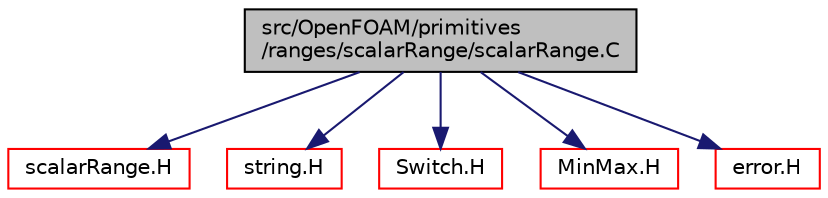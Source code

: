 digraph "src/OpenFOAM/primitives/ranges/scalarRange/scalarRange.C"
{
  bgcolor="transparent";
  edge [fontname="Helvetica",fontsize="10",labelfontname="Helvetica",labelfontsize="10"];
  node [fontname="Helvetica",fontsize="10",shape=record];
  Node1 [label="src/OpenFOAM/primitives\l/ranges/scalarRange/scalarRange.C",height=0.2,width=0.4,color="black", fillcolor="grey75", style="filled" fontcolor="black"];
  Node1 -> Node2 [color="midnightblue",fontsize="10",style="solid",fontname="Helvetica"];
  Node2 [label="scalarRange.H",height=0.2,width=0.4,color="red",URL="$scalarRange_8H.html"];
  Node1 -> Node3 [color="midnightblue",fontsize="10",style="solid",fontname="Helvetica"];
  Node3 [label="string.H",height=0.2,width=0.4,color="red",URL="$string_8H.html"];
  Node1 -> Node4 [color="midnightblue",fontsize="10",style="solid",fontname="Helvetica"];
  Node4 [label="Switch.H",height=0.2,width=0.4,color="red",URL="$Switch_8H.html"];
  Node1 -> Node5 [color="midnightblue",fontsize="10",style="solid",fontname="Helvetica"];
  Node5 [label="MinMax.H",height=0.2,width=0.4,color="red",URL="$MinMax_8H.html"];
  Node1 -> Node6 [color="midnightblue",fontsize="10",style="solid",fontname="Helvetica"];
  Node6 [label="error.H",height=0.2,width=0.4,color="red",URL="$error_8H.html"];
}
